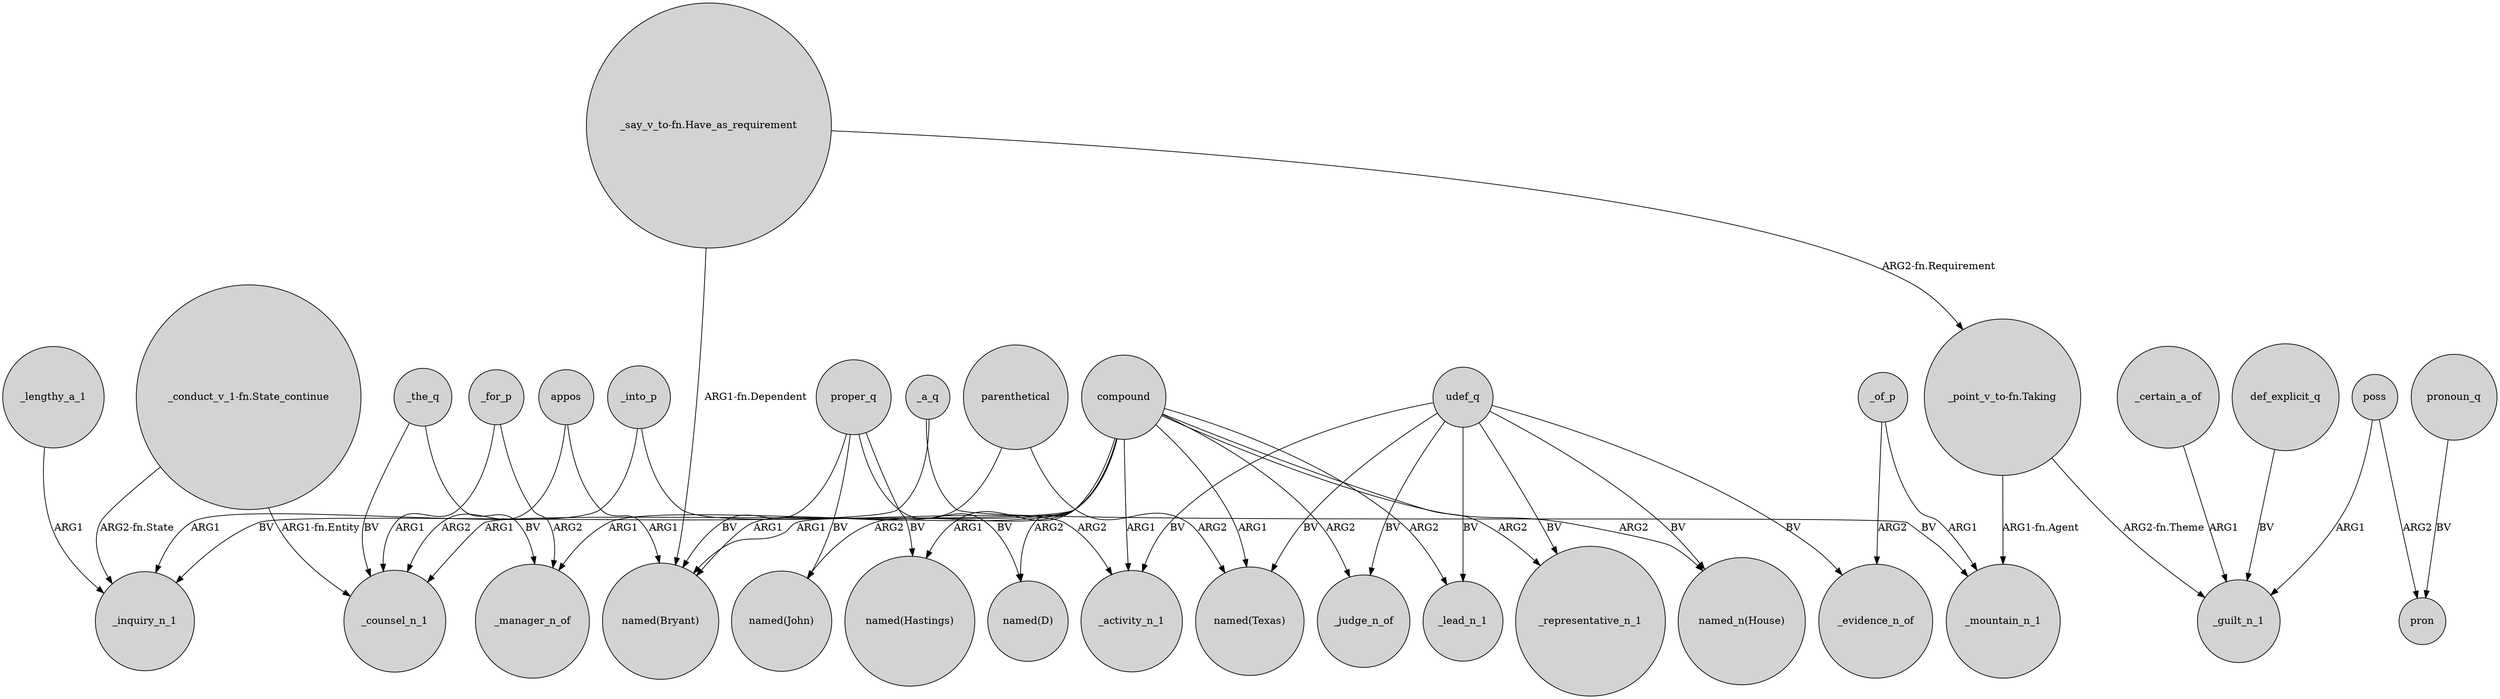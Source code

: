 digraph {
	node [shape=circle style=filled]
	"_conduct_v_1-fn.State_continue" -> _inquiry_n_1 [label="ARG2-fn.State"]
	def_explicit_q -> _guilt_n_1 [label=BV]
	_into_p -> _inquiry_n_1 [label=ARG1]
	parenthetical -> "named(Texas)" [label=ARG2]
	_for_p -> _counsel_n_1 [label=ARG1]
	proper_q -> "named(Bryant)" [label=BV]
	udef_q -> _lead_n_1 [label=BV]
	compound -> "named(D)" [label=ARG2]
	compound -> "named(Bryant)" [label=ARG1]
	compound -> _counsel_n_1 [label=ARG1]
	"_conduct_v_1-fn.State_continue" -> _counsel_n_1 [label="ARG1-fn.Entity"]
	appos -> "named(Bryant)" [label=ARG1]
	parenthetical -> "named(Bryant)" [label=ARG1]
	proper_q -> "named(Hastings)" [label=BV]
	_a_q -> _inquiry_n_1 [label=BV]
	compound -> "named_n(House)" [label=ARG2]
	appos -> _counsel_n_1 [label=ARG2]
	udef_q -> _judge_n_of [label=BV]
	compound -> "named(Texas)" [label=ARG1]
	_of_p -> _evidence_n_of [label=ARG2]
	pronoun_q -> pron [label=BV]
	"_point_v_to-fn.Taking" -> _mountain_n_1 [label="ARG1-fn.Agent"]
	poss -> pron [label=ARG2]
	"_point_v_to-fn.Taking" -> _guilt_n_1 [label="ARG2-fn.Theme"]
	_the_q -> _counsel_n_1 [label=BV]
	compound -> "named(John)" [label=ARG2]
	udef_q -> _evidence_n_of [label=BV]
	proper_q -> "named(D)" [label=BV]
	_the_q -> _manager_n_of [label=BV]
	compound -> _activity_n_1 [label=ARG1]
	"_say_v_to-fn.Have_as_requirement" -> "named(Bryant)" [label="ARG1-fn.Dependent"]
	_certain_a_of -> _guilt_n_1 [label=ARG1]
	udef_q -> _representative_n_1 [label=BV]
	_for_p -> _manager_n_of [label=ARG2]
	udef_q -> "named(Texas)" [label=BV]
	"_say_v_to-fn.Have_as_requirement" -> "_point_v_to-fn.Taking" [label="ARG2-fn.Requirement"]
	compound -> _lead_n_1 [label=ARG2]
	_into_p -> _activity_n_1 [label=ARG2]
	_of_p -> _mountain_n_1 [label=ARG1]
	_a_q -> _mountain_n_1 [label=BV]
	compound -> "named(Hastings)" [label=ARG1]
	poss -> _guilt_n_1 [label=ARG1]
	compound -> _manager_n_of [label=ARG1]
	udef_q -> _activity_n_1 [label=BV]
	udef_q -> "named_n(House)" [label=BV]
	compound -> _representative_n_1 [label=ARG2]
	_lengthy_a_1 -> _inquiry_n_1 [label=ARG1]
	compound -> _judge_n_of [label=ARG2]
	proper_q -> "named(John)" [label=BV]
}
